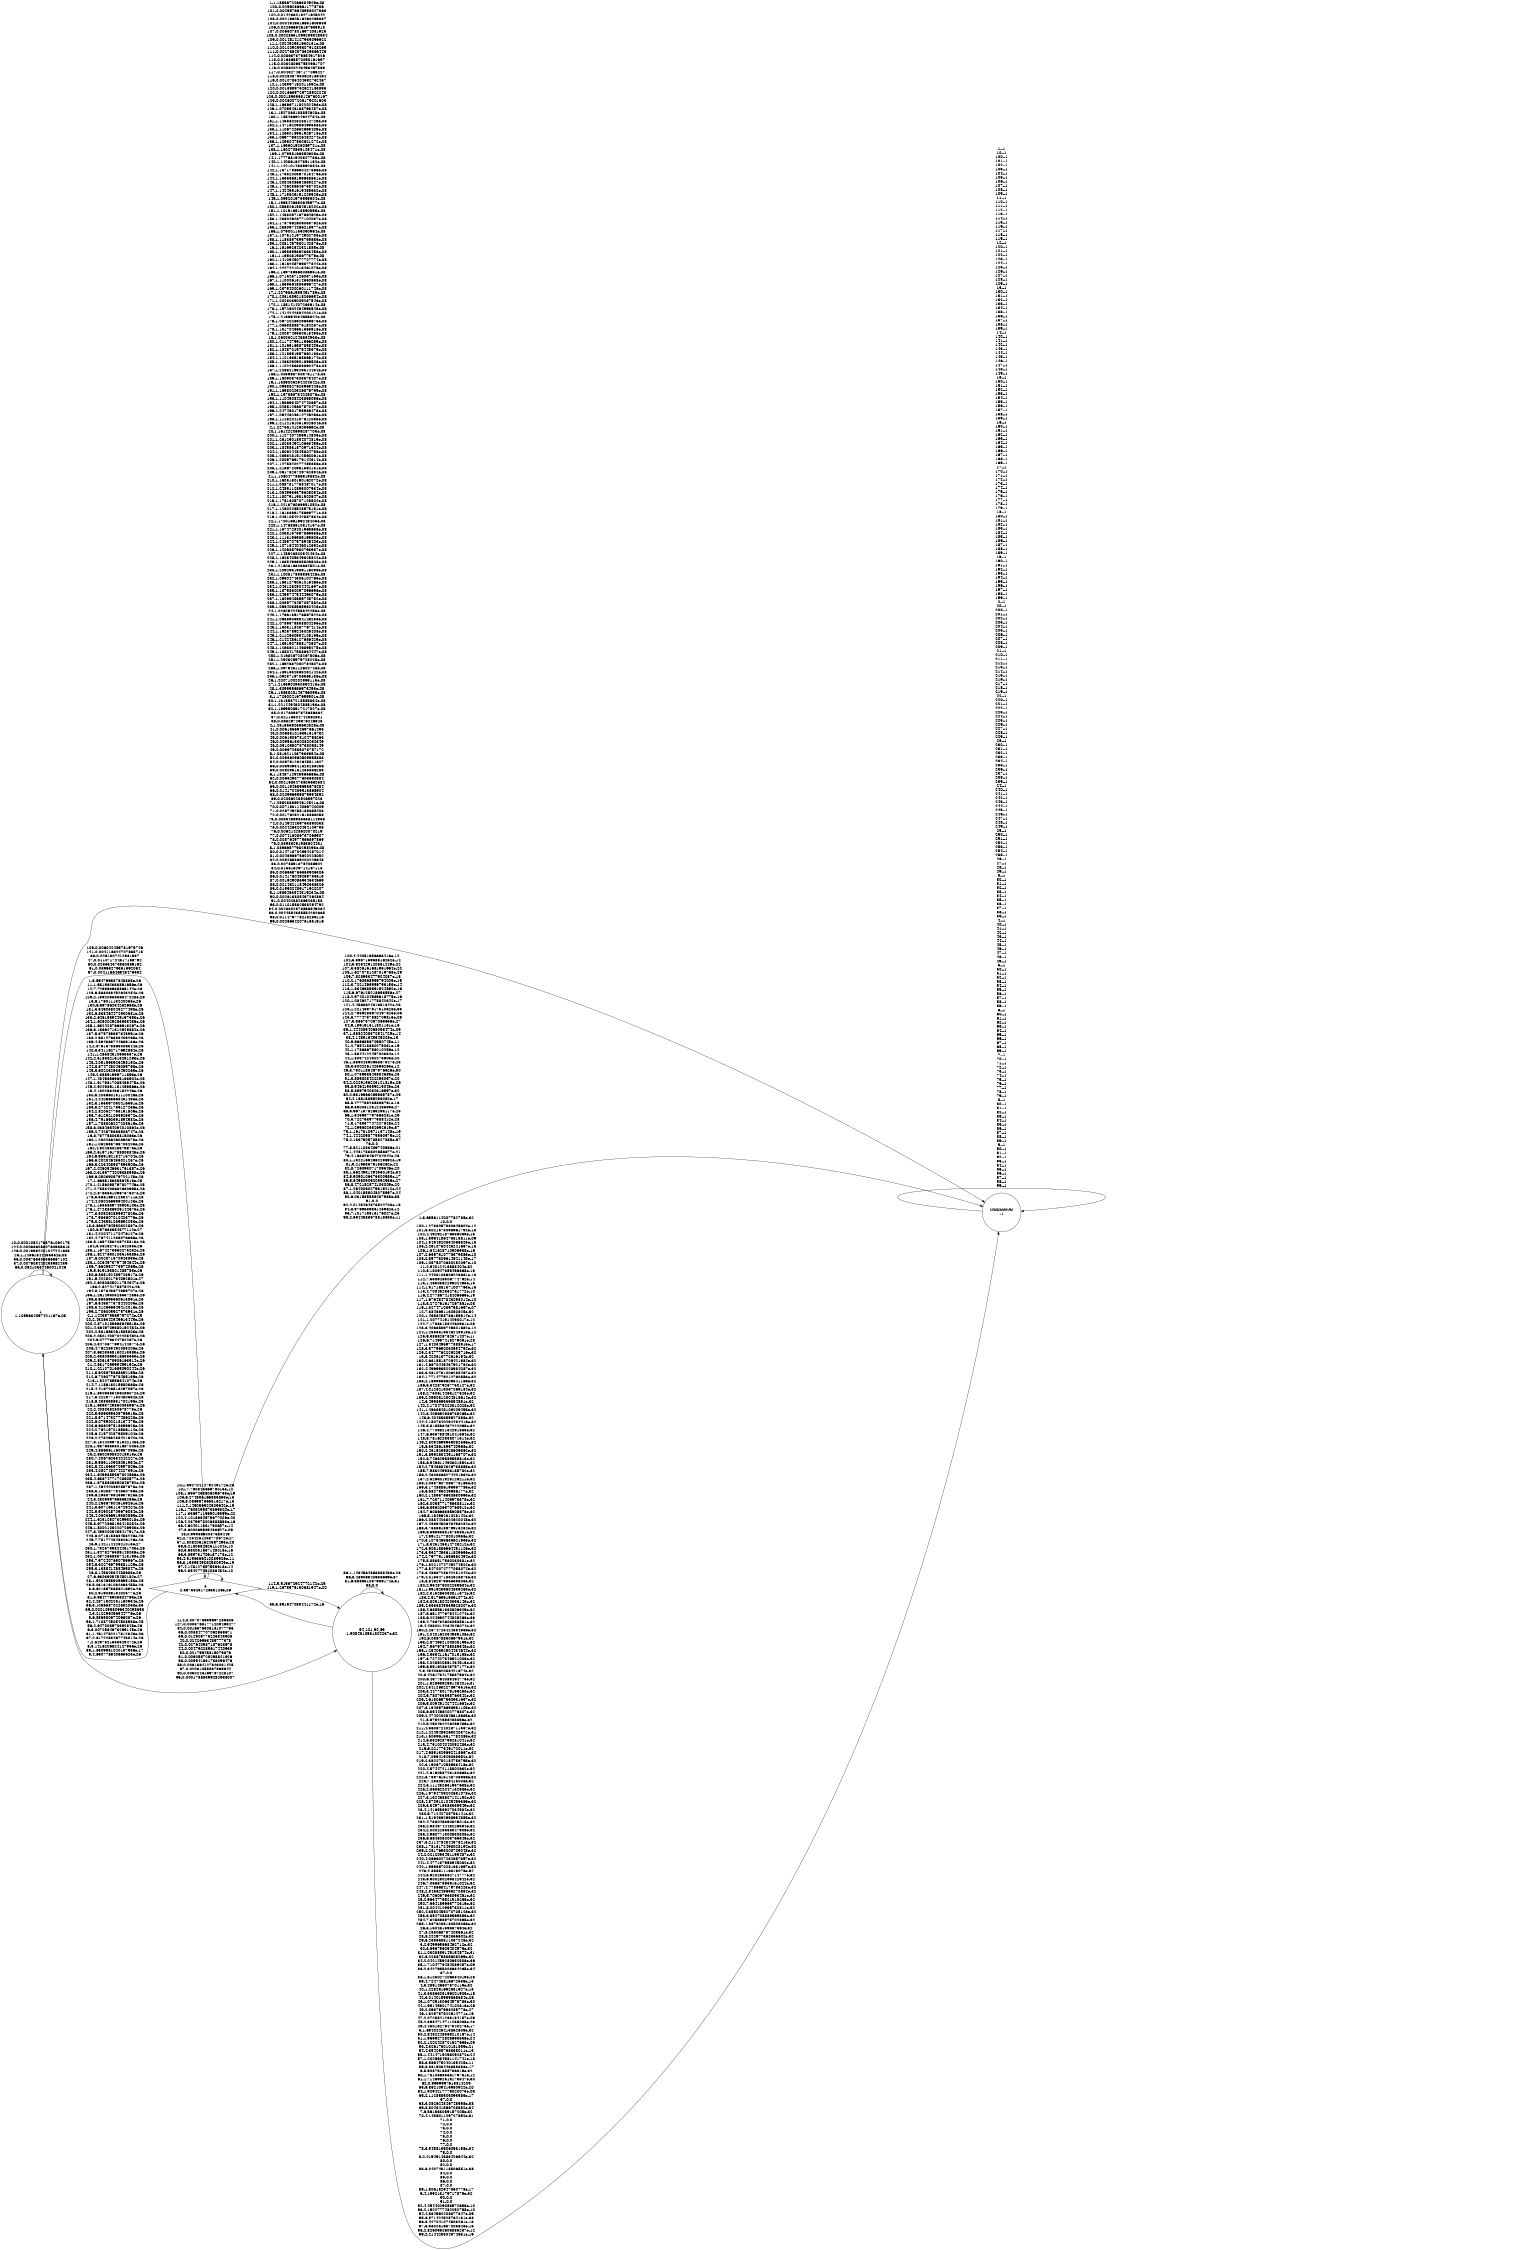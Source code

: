 digraph weighted_automaton {
	margin=0 rankdir=LR size=15
	node [shape=circle]
	1 [label="1
1.1059634097421167e-08"]
	1 -> UNKNOWN [label="1-1.1858672266384929e-08
100-0.02962866611778736
101-0.0029576648958027363
102-0.014233018271625042
103-0.0021960516460239887
104-0.0004546316631603986
106-0.022666646167635918
107-0.0063078016974031925
108-0.00028551099239848554
109-0.0014814127935096622
11-1.202452981630131e-08
110-0.0012092553079128265
111-0.0027364378329366446
112-0.008637379854917526
113-0.016865570098161697
115-0.003280637552961707
116-0.005620243493467569
117-0.004327467177063227
118-0.0023087330628186464
119-0.0010785404592752457
12-1.123997162011392e-08
120-0.0013989752624183893
122-0.0016639729728922248
123-0.00018939681467600167
125-0.0026007206179201603
128-1.1636671182202463e-08
129-1.0709546138798487e-08
13-1.1527068188854628e-08
130-1.185466924624734e-08
131-1.1455802528814729e-08
132-1.1471620986469588e-08
133-1.1106722652698409e-08
134-1.1263018961926718e-08
135-1.0697796426484274e-08
136-1.1298047830621272e-08
137-1.165601926089721e-08
138-1.160270635125471e-08
139-1.07958166850608e-08
14-1.1777681940827733e-08
140-1.140861627391132e-08
141-1.122101433992384e-08
142-1.1571798630427566e-08
143-1.1735200367013476e-08
144-1.1335368199638651e-08
145-1.2084308664839227e-08
146-1.1726238646758702e-08
147-1.1424991619435332e-08
148-1.1715329151229525e-08
149-1.095201973555504e-08
15-1.1998446680649977e-08
150-1.0565261554518202e-08
151-1.101916513590595e-08
152-1.1433057167664629e-08
153-1.2380462877104037e-08
154-1.1787962606035762e-08
155-1.2360974466218977e-08
156-1.079001155090964e-08
157-1.1073121974902733e-08
158-1.1183857395735686e-08
159-1.2081497580140876e-08
16-1.161692342321885e-08
160-1.1898695362333456e-08
161-1.16908198677379e-08
162-1.1410945077727774e-08
163-1.1916205799877844e-08
164-1.2227221013461076e-08
165-1.169736663086951e-08
166-1.0715257126037159e-08
167-1.1100061314550658e-08
168-1.1859564885696727e-08
169-1.2375400260111746e-08
17-1.2079861555491789e-08
170-1.2031389218236654e-08
171-1.2028039009237546e-08
172-1.185141407233914e-08
173-1.1972602464993543e-08
174-1.1414242884200121e-08
175-1.219694034659824e-08
176-1.0672025929636675e-08
177-1.0568888875184257e-08
178-1.1317048631553916e-08
179-1.2008749550318498e-08
18-1.2600301246834533e-08
180-1.2117475911566089e-08
181-1.1016516587858405e-08
182-1.1848701575445375e-08
183-1.1218991957662183e-08
184-1.1121635168365174e-08
185-1.1233090901896503e-08
186-1.1102253338890478e-08
187-1.2268219329314434e-08
188-1.003968730373117e-08
189-1.1809037303578407e-08
19-1.1389005294404342e-08
190-1.0968827623969446e-08
191-1.1658020326876795e-08
192-1.157868734225076e-08
193-1.1104508423898096e-08
194-1.1536934074740657e-08
195-1.0255125637570472e-08
196-1.2474601795986473e-08
197-1.0944628314746296e-08
198-1.1148204137612083e-08
199-1.2112161051902604e-08
2-1.2273614125035692e-08
20-1.1614220696287703e-08
200-1.1127407439914805e-08
201-1.2612901834074819e-08
202-1.1823349410633455e-08
203-1.1845831870971324e-08
204-1.1506244845804758e-08
205-1.2398281512560061e-08
206-1.2009769179144314e-08
207-1.1275820277489856e-08
208-1.2136720961564151e-08
209-1.0617825729752894e-08
21-1.1060477866919882e-08
210-1.1605130190162072e-08
211-1.0887817758487017e-08
212-1.2489112855007534e-08
213-1.0649933379625054e-08
214-1.1807911981520647e-08
215-1.1761305707125302e-08
216-1.221376066951052e-08
217-1.1260226528975181e-08
218-1.1613899175699771e-08
219-1.0431054242587834e-08
22-1.1700166169248405e-08
220-1.147688610814157e-08
221-1.1574723401963638e-08
222-1.2038137597869536e-08
223-1.1113196585199603e-08
224-1.2485707578946403e-08
225-1.1071644046012352e-08
226-1.1209857930793987e-08
227-1.148923800542434e-08
228-1.1623405349325822e-08
229-1.1335496985509508e-08
23-1.2150316308634501e-08
230-1.2092931989116096e-08
231-1.100817836885426e-08
232-1.0950474305104763e-08
233-1.1631279051016463e-08
234-1.0431282504441697e-08
235-1.1875830097096696e-08
236-1.2455747544493079e-08
237-1.1629948559743752e-08
238-1.0039773457037882e-08
239-1.0964038565930423e-08
24-1.0262942495842253e-08
240-1.1796139176567522e-08
241-1.0688903984146236e-08
242-1.0789373838804295e-08
243-1.1503118457767414e-08
244-1.1925789245026408e-08
245-1.2112530534125199e-08
246-1.2142486127686425e-08
247-1.1351907858170307e-08
248-1.1263621146895275e-08
249-1.1880417538634447e-08
250-1.216826728267506e-08
251-1.294325979728228e-08
252-1.1692637080784607e-08
253-1.097945112604748e-08
254-1.1891332363234142e-08
255-1.0923719706568136e-08
26-1.2007100202993115e-08
27-1.2155902950894415e-08
28-1.305998686973453e-08
29-1.1883828143766095e-08
3-1.1726004167655901e-08
30-1.1318537218585334e-08
31-1.2214494304885193e-08
32-1.1699508917217827e-08
35-0.01760987378656864
37-0.02118304744362831
38-0.06829729676246643
4-1.2515559255632525e-08
41-0.006185694597661495
43-0.006831016391515732
45-0.006190678104758263
46-0.009561330080032349
48-0.051055073738098145
49-0.009972535073757172
5-1.0816211037933954e-08
52-0.005362960509955883
54-0.009791232645511627
56-0.003909341525286436
59-0.008095131255686283
6-1.1846712943963666e-08
62-0.006629377603530884
64-0.0021683473605662584
65-0.001194689655676484
66-0.014170439913868904
68-0.020996959879994392
69-0.02056223526597023
7-1.2552889394612521e-08
70-0.007183114066720009
71-0.026749255135655403
72-0.001762521918863058
73-0.0033436983358114958
74-0.014944439753890038
75-0.002426320454105735
76-0.00621428620070219
77-0.007416086737066507
78-0.008764977566897869
79-0.03983291983604431
8-1.0896657798298293e-08
80-0.014718702994287014
81-0.004396675620228052
82-0.005265869200229645
83-0.00785913784056902
84-0.01581529714167118
85-0.006653756368905306
86-0.014176049269735813
87-0.001929085934534669
88-0.021432118490338326
89-0.015502489171922207
9-1.1586463344315234e-08
90-0.002613805467262864
91-0.00402882369235158
93-0.011015532538294792
94-0.0023302873596549034
96-0.0044554355554282665
98-0.011479778215289116
99-0.002665420761331916"]
	1 -> 1 [label="10-0.00010521763761062175
124-0.0006860580760985613
126-0.0019982201047241688
25-1.14561844455352e-08
55-0.005765305366367102
57-0.007608440238982439
63-0.03210337460041046"]
	1 -> "ϵ" [label="105-0.006042489781975746
121-0.004116324707865715
33-0.0251307412981987
47-0.011071724817156792
60-0.025554373860359192
61-0.03963279351592064
97-0.004116646945476532"]
	1 -> "64,121,62,63" [label="114-0.007078639697283506
127-0.00037681771209463477
34-0.0016375305131077766
36-0.003847707062959671
39-0.012903773225843906
40-0.02426963485777378
42-0.027640987187623978
44-0.004792285617440939
50-0.02179945819079876
51-0.009055725298821926
53-0.005941631738096476
58-0.0061364127323031425
67-0.02031055837869644
92-0.0030248169787228107
95-0.00017388399282936007"]
	"64,121,62,63" [label="64,121,62,63
1.9084810531804237e-32"]
	"64,121,62,63" -> UNKNOWN [label="1-3.6556114007782785e-32
10-0.0
100-1.2733057880645604e-12
101-3.3021573095961794e-15
102-4.492921876556033e-13
103-1.3964186473813811e-09
104-1.5454820854066825e-13
105-2.2910750445241657e-15
106-1.641828710906938e-16
107-2.6357310778379883e-10
108-2.8577326614641143e-17
109-1.0575070680252097e-10
11-2.94012413588404e-32
110-5.180947359496868e-13
111-1.4403105606223661e-18
112-7.538948306774762e-14
113-1.465036229902495e-18
114-1.9171881371007763e-15
115-4.708432532751772e-10
116-4.277867418406669e-19
117-1.6764847843298014e-10
118-3.272761617267861e-08
119-1.3274710397581657e-07
12-7.384369113030825e-32
120-1.4598258786155914e-14
121-1.207741914290017e-12
122-7.178331884460931e-08
123-3.4063539749301652e-12
124-1.2383816845248918e-12
125-9.386826732571407e-11
126-6.714997418279091e-28
127-1.5403495977888915e-17
128-3.5779650030554754e-32
129-2.3477762225205716e-32
13-5.420313772616194e-32
130-2.6315518729421984e-32
131-4.6670449437921764e-32
132-4.4969935228984087e-32
133-3.0610731006288467e-32
134-1.7714779212760553e-32
135-2.1699966609541166e-32
136-5.342879257750127e-32
137-4.0128215057269184e-32
138-2.750614463127523e-32
139-2.0950812304818614e-32
14-6.499899539354891e-32
140-4.170478220312028e-32
141-1.4633948109209498e-32
142-3.409692986735265e-32
143-6.40435359527853e-32
144-4.1507340294484416e-32
145-5.515593467222095e-32
146-4.770982154291883e-32
147-6.635738491041564e-32
148-3.781622338071314e-32
149-2.8094699959052566e-32
15-6.334861895740968e-32
150-2.4315235828609362e-32
151-3.8992834451168707e-32
152-3.746329589555813e-32
153-6.946611490301552e-32
154-2.7546884326738855e-32
155-7.983249983185782e-32
156-2.4303366274401934e-32
157-2.526301929126211e-32
158-4.0587607065778165e-32
159-3.1748386193957785e-32
16-6.582793049986177e-32
160-2.1489576630630993e-32
161-7.723711409973378e-32
162-3.005877175638811e-32
163-6.856206570768512e-32
164-7.608666365605576e-32
165-5.16496231028142e-32
166-2.0884423322620048e-32
167-2.4899450643496284e-32
168-3.7385918979915254e-32
169-6.563535513783831e-32
17-4.991217780010956e-32
170-3.1075465636621935e-32
171-8.345145314743212e-32
172-3.9081886964451126e-32
173-3.9327453611809656e-32
174-2.7977911656562494e-32
175-5.853517530230381e-32
176-1.8221274749274922e-32
177-3.5470074777058074e-32
178-3.4863728342281044e-32
179-4.0155471832528875e-32
18-8.846297935559505e-32
180-2.954876002239684e-32
181-1.9919239604839253e-32
182-2.313265030811574e-32
183-4.51769515391074e-32
184-3.805180420356143e-32
185-4.3533845535528007e-32
186-4.685561330806329e-32
187-5.651477675441274e-32
188-6.224690744825263e-33
189-4.786732603098551e-32
19-4.4850014234049074e-32
190-2.2574725424384956e-32
191-4.040162034959106e-32
192-6.08678850667931e-32
193-2.874932100808199e-32
194-7.967976785085548e-32
195-1.2540592504434644e-32
196-4.535411617019158e-32
197-3.727427346521003e-32
198-4.023520561434515e-32
199-6.551628343757177e-32
2-3.4840862038421674e-32
20-3.4261734175337934e-32
200-6.437764083464776e-32
201-1.328939269148401e-31
202-4.5412632278975515e-32
203-3.447780179196258e-32
204-5.780733858763342e-32
205-4.6150657590931657e-32
206-5.009491427441664e-32
207-3.1943976698991105e-32
208-6.354466202776807e-32
209-2.4740200546318635e-32
21-5.67922698283396e-32
210-5.290432226299489e-32
211-4.5606724028711537e-32
212-1.2249489263040372e-31
213-1.5039615617782085e-32
214-6.332928795281041e-32
215-4.751004040052483e-32
216-6.22177346172011e-32
217-4.6851325692418667e-32
218-7.09941929068952e-32
219-2.3822752184756795e-32
22-3.190671058933416e-32
220-4.574472118802632e-32
221-2.619053723130668e-32
222-3.7397615148705936e-32
223-7.23806238415008e-32
224-5.111452631937638e-32
225-2.868622047132985e-32
226-1.9794709202681078e-32
227-3.132468807141152e-32
228-4.8709121045496366e-32
229-3.349718383335549e-32
23-4.1416553927034534e-32
230-5.71242705753141e-32
231-1.5194392958954855e-32
232-4.738045390329018e-32
233-2.984374445226394e-32
234-2.000223538347906e-32
235-4.960771300830308e-32
236-6.664303003766546e-32
237-3.2114784844373215e-32
238-1.7813172498028194e-32
239-2.2617653008709048e-32
24-2.0212093451195487e-32
240-4.0666027232657397e-32
241-4.477137953945082e-32
242-1.9593670281331697e-32
243-4.85681116819076e-32
244-3.920253382714777e-32
245-9.900280259842942e-32
246-7.055573939151024e-32
247-4.7786684179783223e-32
248-2.8456249695270854e-32
249-5.706067633093461e-32
25-2.9634776821518263e-32
250-7.664189665772316e-32
251-8.004412995730811e-32
252-4.3550455270705126e-32
253-3.852708889569353e-32
254-7.325393973702895e-32
255-1.8876285180808056e-32
26-5.15048139537364e-32
27-8.285068737208561e-32
28-8.222977362356602e-32
29-5.239658511057246e-32
3-2.949965668462712e-32
30-3.69675605404576e-32
31-1.0308889149154874e-31
32-3.223875835608269e-32
34-2.0421459280652506e-36
35-1.7104776484089257e-09
36-2.3427995008634265e-34
37-0.0
38-1.5125027206584019e-28
39-4.724743816672539e-13
4-5.489146607570119e-32
40-1.228291692531927e-13
41-3.3386308196201905e-18
42-3.014015959868684e-26
43-1.0709130634578783e-30
44-1.9914590174102316e-26
45-2.093767998285778e-27
46-1.325757522914771e-19
47-2.0725541283184157e-09
48-2.3984714711235086e-23
49-4.4501327647340275e-17
5-1.6940225413852609e-32
50-2.8482248569210167e-14
51-1.9699272808693536e-24
52-2.1202428701627696e-09
53-4.326176010181859e-21
54-4.354298768338011e-13
55-1.4414715298292872e-24
57-1.2025984981141741e-18
58-3.566475240135425e-11
59-8.881903443358358e-17
6-5.908751658786819e-32
60-1.7810568558179751e-12
61-1.7146992519173547e-30
62-0.9999997615814209
63-6.862109415980922e-20
64-1.9294217779020073e-08
65-2.112858505093583e-17
67-0.0
68-3.082624846748598e-38
69-8.804341566708582e-34
7-6.561533059157205e-32
70-4.143601129727652e-31
71-0.0
72-0.0
73-0.0
74-0.0
75-0.0
76-0.0
77-0.0
78-3.545813506053158e-34
79-0.0
8-2.2194914383426644e-32
80-0.0
82-0.0
83-3.040743118506551e-38
84-0.0
85-0.0
86-0.0
87-0.0
89-1.806182947350773e-17
9-4.199213179717879e-32
90-0.0
91-0.0
92-4.4944029053972656e-10
93-2.1922777482252798e-10
94-4.834962208377647e-09
95-6.871424525764131e-38
96-8.427041074503261e-13
97-5.380251637005645e-15
98-2.8260952605885237e-12
99-2.214423504374631e-19"]
	"64,121,62,63" -> "ϵ" [label="33-3.891647083441172e-16"]
	"64,121,62,63" -> "64,121,62,63" [label="56-1.1434564853588438e-23
66-8.48906340638669e-37
81-6.338951087939174e-31
88-0.0"]
	UNKNOWN [label="UNKNOWN
-1"]
	UNKNOWN -> UNKNOWN [label="1--1
10--1
100--1
101--1
102--1
103--1
104--1
105--1
106--1
107--1
108--1
109--1
11--1
110--1
111--1
112--1
113--1
114--1
115--1
116--1
117--1
118--1
119--1
12--1
120--1
121--1
122--1
123--1
124--1
125--1
126--1
127--1
128--1
129--1
13--1
130--1
131--1
132--1
133--1
134--1
135--1
136--1
137--1
138--1
139--1
14--1
140--1
141--1
142--1
143--1
144--1
145--1
146--1
147--1
148--1
149--1
15--1
150--1
151--1
152--1
153--1
154--1
155--1
156--1
157--1
158--1
159--1
16--1
160--1
161--1
162--1
163--1
164--1
165--1
166--1
167--1
168--1
169--1
17--1
170--1
171--1
172--1
173--1
174--1
175--1
176--1
177--1
178--1
179--1
18--1
180--1
181--1
182--1
183--1
184--1
185--1
186--1
187--1
188--1
189--1
19--1
190--1
191--1
192--1
193--1
194--1
195--1
196--1
197--1
198--1
199--1
2--1
20--1
200--1
201--1
202--1
203--1
204--1
205--1
206--1
207--1
208--1
209--1
21--1
210--1
211--1
212--1
213--1
214--1
215--1
216--1
217--1
218--1
219--1
22--1
220--1
221--1
222--1
223--1
224--1
225--1
226--1
227--1
228--1
229--1
23--1
230--1
231--1
232--1
233--1
234--1
235--1
236--1
237--1
238--1
239--1
24--1
240--1
241--1
242--1
243--1
244--1
245--1
246--1
247--1
248--1
249--1
25--1
250--1
251--1
252--1
253--1
254--1
255--1
26--1
27--1
28--1
29--1
3--1
30--1
31--1
32--1
33--1
34--1
35--1
36--1
37--1
38--1
39--1
4--1
40--1
41--1
42--1
43--1
44--1
45--1
46--1
47--1
48--1
49--1
5--1
50--1
51--1
52--1
53--1
54--1
55--1
56--1
57--1
58--1
59--1
6--1
60--1
61--1
62--1
63--1
64--1
65--1
66--1
67--1
68--1
69--1
7--1
70--1
71--1
72--1
73--1
74--1
75--1
76--1
77--1
78--1
79--1
8--1
80--1
81--1
82--1
83--1
84--1
85--1
86--1
87--1
88--1
89--1
9--1
90--1
91--1
92--1
93--1
94--1
95--1
96--1
97--1
98--1
99--1"]
	"ϵ" [label="ϵ
2.3673523172688126e-26" shape=diamond]
	"ϵ" -> 1 [label="1-5.594799987648885e-26
11-1.981962333891656e-26
12-7.729893935865144e-26
128-9.568038452643254e-26
129-2.1392058856847228e-26
13-6.17601113220035e-26
130-6.69786234252668e-26
131-5.549038043277498e-26
132-6.838464472930681e-26
133-2.6461559449197353e-26
134-1.6250029283535436e-26
135-1.6824287666913267e-26
136-3.1366271312529884e-26
137-5.375789397348991e-26
138-2.981276383409265e-26
139-4.594368744689136e-26
14-2.8761575863006544e-26
140-5.341162717692864e-26
141-1.26584310933537e-26
142-2.5185821913291293e-26
143-4.051593923298192e-26
144-8.874748046089768e-26
145-5.602232536490265e-26
146-2.35591999711893e-26
147-1.4849656963133904e-25
148-1.9179817085439475e-26
149-2.9229891151259566e-26
15-4.180253439154246e-26
150-3.405660131110046e-26
151-4.440665668431435e-26
152-3.155397090416591e-26
153-3.274241759127256e-26
154-2.820527793191809e-26
155-7.612521293929572e-26
156-4.791660391894582e-26
157-1.788826227208615e-26
158-3.0384654094010864e-26
159-2.742575393506747e-26
16-8.737758035815063e-26
160-1.280256460890373e-26
161-1.052335763703205e-25
162-4.90458028379873e-26
163-2.5197161788803845e-26
164-9.989192184715704e-26
165-5.202846435021257e-26
166-5.223408587553908e-26
167-2.0460546631761387e-26
168-2.3139774029388558e-26
169-6.050390579722143e-26
17-1.666518335864513e-25
170-1.2156098797827746e-25
171-4.7558408682680995e-26
172-2.8763551096757507e-26
173-5.368166412554711e-26
174-4.080256999400123e-26
175-1.1555839743903105e-25
176-1.2728836929144675e-26
177-3.505252895947825e-26
178-7.983607010423776e-26
179-3.243981239692253e-26
18-3.8638764590322837e-26
180-6.57633354377112e-27
181-4.220471170476127e-26
182-4.767411239076396e-26
183-5.1657453205725813e-26
184-3.05262731154255e-26
185-1.1674273650275232e-25
186-1.8247690103515386e-26
187-6.002871570943893e-26
188-1.2264573797494644e-26
189-7.662954773974065e-26
19-5.619183801488783e-26
190-6.835152489723917e-26
191-9.422821794092501e-27
192-2.6230605011754347e-26
193-2.527417587542e-26
194-8.137343674899707e-26
195-1.2614950528557236e-26
196-3.953695360513891e-26
197-6.545377378440205e-26
198-3.412656649412016e-26
199-2.706005527573931e-26
2-1.1443975569757272e-25
20-2.4326342549613445e-26
200-4.8710185663646515e-26
201-4.3646709380162434e-26
202-2.531663261585803e-26
203-2.0501408702205462e-26
204-9.07779344752267e-26
205-4.3470577694144377e-26
206-4.762285492085206e-26
207-3.6323658130213383e-26
208-2.3330695316635553e-26
209-2.8061578906163514e-26
21-4.831729595499152e-26
210-1.2210701685090244e-26
211-5.925675368392195e-26
212-6.726077678435139e-26
213-1.52278596841074e-26
214-7.118613015980368e-26
215-4.416726513297097e-26
216-1.8306885486286072e-26
217-5.422377180480532e-26
218-6.438838631702196e-26
219-1.6393729850033967e-26
22-2.408038280678773e-26
220-5.989399305796915e-26
221-8.371473277486228e-26
222-6.075902218137475e-26
223-6.686297518396623e-26
224-2.762157016586112e-26
225-6.415742879809104e-26
226-2.273293288421642e-26
227-5.1344099781542143e-26
228-1.9876333501687008e-26
229-4.856361160967096e-26
23-2.860259882018913e-26
230-7.406762334242227e-26
231-9.985110908051954e-27
232-5.421363370957806e-26
233-4.082748074227391e-26
234-1.6499885567824636e-26
235-4.6387477172860577e-26
236-1.3738605850846792e-26
237-1.464420892557678e-26
238-3.130387734530756e-26
239-6.265879645637325e-26
24-3.230939766555236e-26
240-2.263679046139261e-26
241-5.607193115729424e-26
242-5.529028709676084e-26
243-4.060366919380865e-26
244-1.3231252732993018e-26
245-3.6772868193418084e-26
246-1.8002103220726903e-26
247-3.4992005455417917e-26
248-6.071615868453246e-26
249-7.751774348926129e-26
25-9.14211442321015e-27
250-1.7325799824431703e-26
251-1.3478275589148036e-26
252-1.0372658857413198e-26
253-7.972407650759967e-26
254-6.322736795381129e-26
255-3.138841488465847e-26
26-8.14532534488683e-26
27-6.630390545450182e-27
28-1.5234655905695153e-26
29-5.0313191082398455e-26
3-6.621597365621692e-26
30-2.91908918402577e-26
31-5.964773903304793e-26
32-4.2871302251160934e-26
36-3.1056687022532053e-35
39-0.00012958096340298653
4-3.212296456544776e-26
5-6.886580674066087e-26
53-1.7108745054508933e-25
56-2.647003970392848e-26
6-3.0072964673299145e-26
61-1.4614752217312343e-06
67-2.6172235467743814e-26
7-2.3297521558529472e-26
8-3.1416206824127956e-26
89-1.8509981040137936e-17
9-4.690778640663623e-26"]
	"ϵ" -> "ϵ" [label="10-1.5927041279249172e-25
101-7.76084586678015e-14
103-1.6957468806096733e-19
105-6.274836166885855e-15
106-8.086987568316217e-13
111-4.145056524309642e-15
116-1.7608259873865304e-17
117-1.3365711969015399e-22
122-4.1018684579677026e-20
126-4.2379970026888833e-16
33-4.604011331790607e-14
47-8.600069989483927e-09
48-0.9998660087585449
52-2.7254281458770872e-27
57-1.8082061524597293e-28
59-6.218093262511104e-10
60-5.680051537148016e-16
63-3.855731706137178e-12
93-4.5193366410289926e-11
96-3.1589849232580545e-19
97-4.148127357556618e-14
99-2.354277051086484e-10"]
	"ϵ" -> UNKNOWN [label="100-4.44051956663416e-12
102-5.398715938816252e-14
104-3.923429120851249e-22
107-3.5826161681951964e-20
108-1.6270781287019768e-29
109-7.828953477904087e-18
110-2.1760368955794005e-19
112-3.7221466956793153e-14
113-1.8346685991924862e-16
115-6.676125218653556e-27
118-2.9740104989618775e-16
120-1.0846271778842342e-17
121-4.456862481651342e-23
123-1.2214897917310328e-33
124-2.7959283670497825e-06
125-5.7774737882709815e-08
127-3.365737067069656e-27
34-9.189191511801151e-16
35-1.4440854068098474e-09
37-1.3882408372541729e-14
38-4.14891645345028e-15
40-9.666689670950745e-11
41-2.765413680275031e-19
42-1.178666756210256e-12
43-1.534412245700334e-12
44-1.803742450473603e-20
45-1.8890486065867547e-23
46-5.500226142596265e-12
49-3.7301185467976626e-30
50-1.075998543884589e-23
51-3.885823422253057e-20
54-2.0229196223121815e-26
55-8.946415359215043e-23
58-5.859794082316597e-32
62-2.9319963259565787e-29
64-4.16813895298082e-17
65-5.477735235889791e-13
66-9.830081251248559e-27
68-3.9671578265293117e-25
69-1.545937797365281e-29
70-5.722753977588412e-28
71-3.173337747227628e-24
72-1.295602332692619e-37
73-1.1617310971137148e-19
74-1.4442098775560575e-12
75-2.1337905785827885e-37
76-0.0
77-3.3211083489740986e-21
78-1.4481753502656677e-21
79-4.163529464704044e-25
80-1.1322166466229692e-19
81-9.21953579156262e-22
82-8.726093071709546e-20
83-1.5624931494350194e-34
84-5.5090106373300985e-17
85-5.6498090920552536e-27
86-8.472182874103005e-20
87-1.2640060279319212e-24
88-1.0401555048075597e-24
90-6.031535556437935e-35
91-0.0
92-2.0148464873522703e-13
94-8.976958933148982e-12
95-7.101719313176027e-25
98-2.5644583678818833e-11"]
	"ϵ" -> "64,121,62,63" [label="114-5.515672924772142e-26
119-1.2675575150681947e-20"]
}
